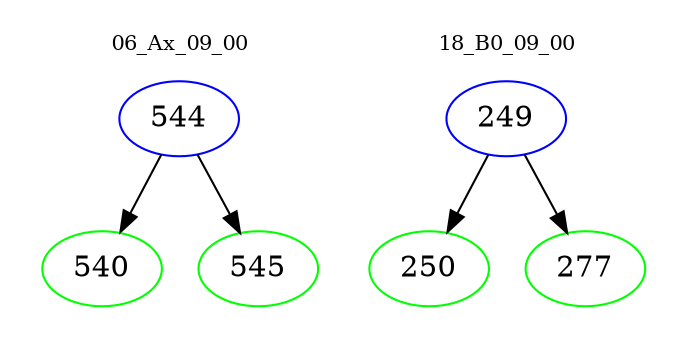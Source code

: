 digraph{
subgraph cluster_0 {
color = white
label = "06_Ax_09_00";
fontsize=10;
T0_544 [label="544", color="blue"]
T0_544 -> T0_540 [color="black"]
T0_540 [label="540", color="green"]
T0_544 -> T0_545 [color="black"]
T0_545 [label="545", color="green"]
}
subgraph cluster_1 {
color = white
label = "18_B0_09_00";
fontsize=10;
T1_249 [label="249", color="blue"]
T1_249 -> T1_250 [color="black"]
T1_250 [label="250", color="green"]
T1_249 -> T1_277 [color="black"]
T1_277 [label="277", color="green"]
}
}
